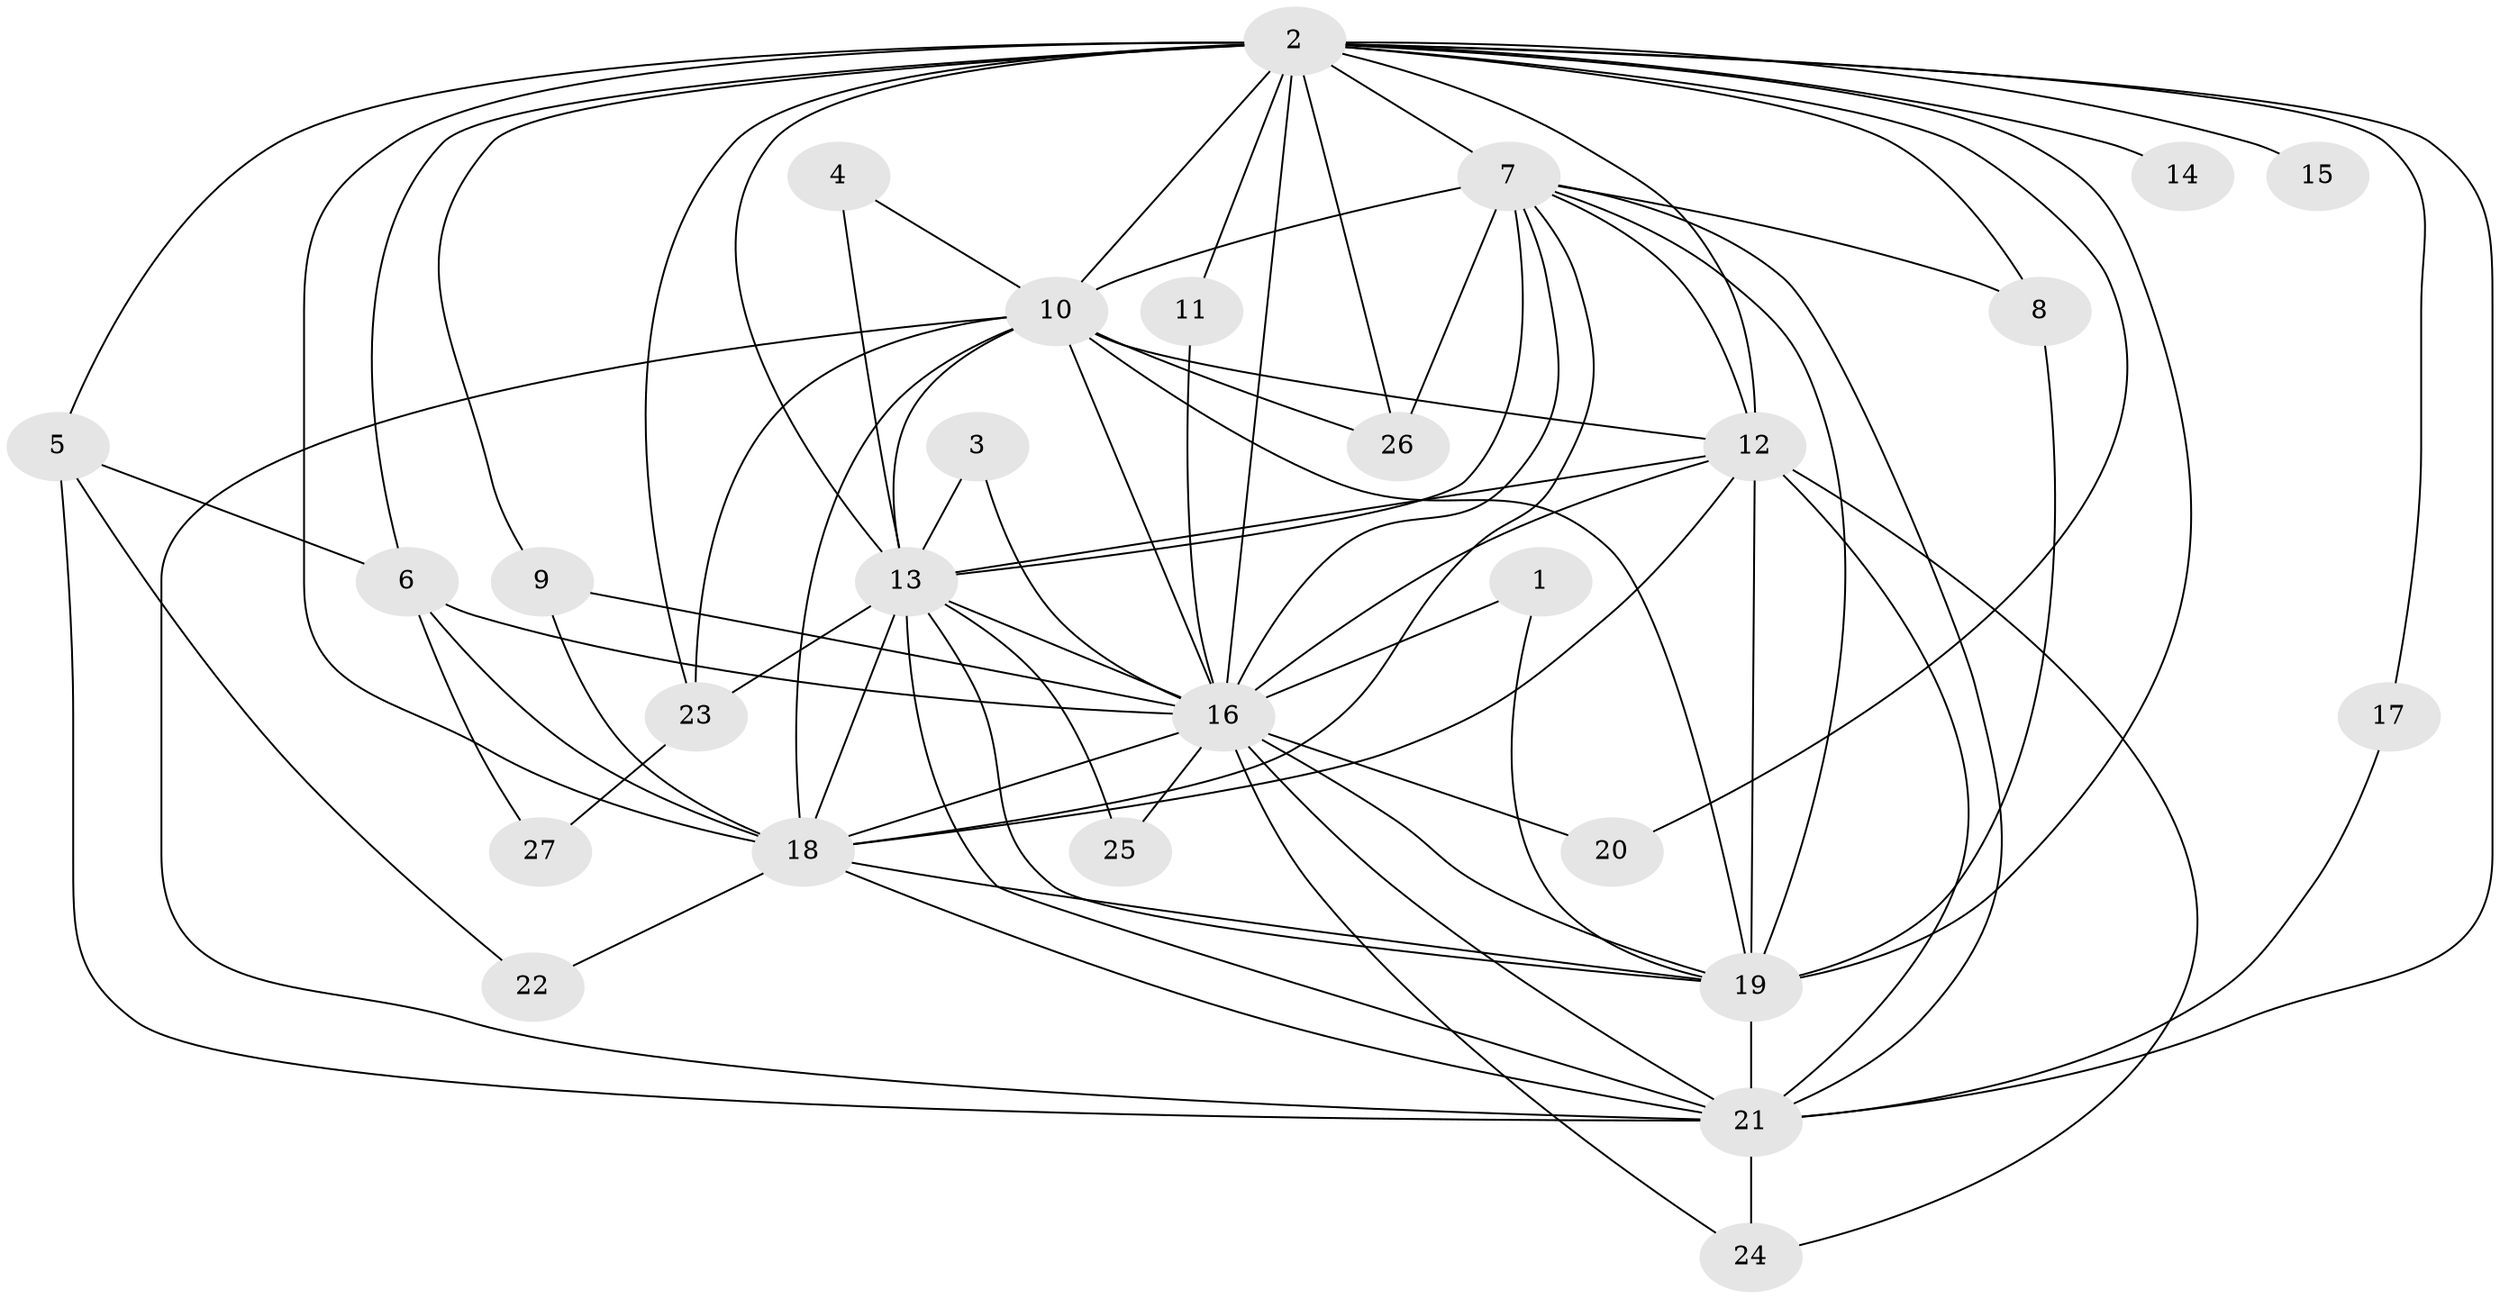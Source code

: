 // original degree distribution, {24: 0.018518518518518517, 14: 0.05555555555555555, 12: 0.018518518518518517, 13: 0.018518518518518517, 18: 0.018518518518518517, 16: 0.018518518518518517, 11: 0.018518518518518517, 19: 0.018518518518518517, 5: 0.018518518518518517, 2: 0.46296296296296297, 3: 0.2962962962962963, 4: 0.037037037037037035}
// Generated by graph-tools (version 1.1) at 2025/25/03/09/25 03:25:49]
// undirected, 27 vertices, 77 edges
graph export_dot {
graph [start="1"]
  node [color=gray90,style=filled];
  1;
  2;
  3;
  4;
  5;
  6;
  7;
  8;
  9;
  10;
  11;
  12;
  13;
  14;
  15;
  16;
  17;
  18;
  19;
  20;
  21;
  22;
  23;
  24;
  25;
  26;
  27;
  1 -- 16 [weight=1.0];
  1 -- 19 [weight=1.0];
  2 -- 5 [weight=1.0];
  2 -- 6 [weight=1.0];
  2 -- 7 [weight=2.0];
  2 -- 8 [weight=1.0];
  2 -- 9 [weight=1.0];
  2 -- 10 [weight=4.0];
  2 -- 11 [weight=1.0];
  2 -- 12 [weight=2.0];
  2 -- 13 [weight=4.0];
  2 -- 14 [weight=2.0];
  2 -- 15 [weight=1.0];
  2 -- 16 [weight=3.0];
  2 -- 17 [weight=1.0];
  2 -- 18 [weight=3.0];
  2 -- 19 [weight=2.0];
  2 -- 20 [weight=1.0];
  2 -- 21 [weight=3.0];
  2 -- 23 [weight=1.0];
  2 -- 26 [weight=1.0];
  3 -- 13 [weight=1.0];
  3 -- 16 [weight=1.0];
  4 -- 10 [weight=1.0];
  4 -- 13 [weight=1.0];
  5 -- 6 [weight=1.0];
  5 -- 21 [weight=1.0];
  5 -- 22 [weight=1.0];
  6 -- 16 [weight=1.0];
  6 -- 18 [weight=1.0];
  6 -- 27 [weight=1.0];
  7 -- 8 [weight=1.0];
  7 -- 10 [weight=2.0];
  7 -- 12 [weight=1.0];
  7 -- 13 [weight=2.0];
  7 -- 16 [weight=1.0];
  7 -- 18 [weight=1.0];
  7 -- 19 [weight=1.0];
  7 -- 21 [weight=1.0];
  7 -- 26 [weight=1.0];
  8 -- 19 [weight=1.0];
  9 -- 16 [weight=1.0];
  9 -- 18 [weight=1.0];
  10 -- 12 [weight=1.0];
  10 -- 13 [weight=2.0];
  10 -- 16 [weight=2.0];
  10 -- 18 [weight=2.0];
  10 -- 19 [weight=1.0];
  10 -- 21 [weight=2.0];
  10 -- 23 [weight=1.0];
  10 -- 26 [weight=2.0];
  11 -- 16 [weight=1.0];
  12 -- 13 [weight=2.0];
  12 -- 16 [weight=1.0];
  12 -- 18 [weight=2.0];
  12 -- 19 [weight=2.0];
  12 -- 21 [weight=1.0];
  12 -- 24 [weight=1.0];
  13 -- 16 [weight=1.0];
  13 -- 18 [weight=1.0];
  13 -- 19 [weight=2.0];
  13 -- 21 [weight=1.0];
  13 -- 23 [weight=1.0];
  13 -- 25 [weight=1.0];
  16 -- 18 [weight=1.0];
  16 -- 19 [weight=1.0];
  16 -- 20 [weight=1.0];
  16 -- 21 [weight=1.0];
  16 -- 24 [weight=1.0];
  16 -- 25 [weight=1.0];
  17 -- 21 [weight=1.0];
  18 -- 19 [weight=1.0];
  18 -- 21 [weight=1.0];
  18 -- 22 [weight=1.0];
  19 -- 21 [weight=2.0];
  21 -- 24 [weight=1.0];
  23 -- 27 [weight=1.0];
}
